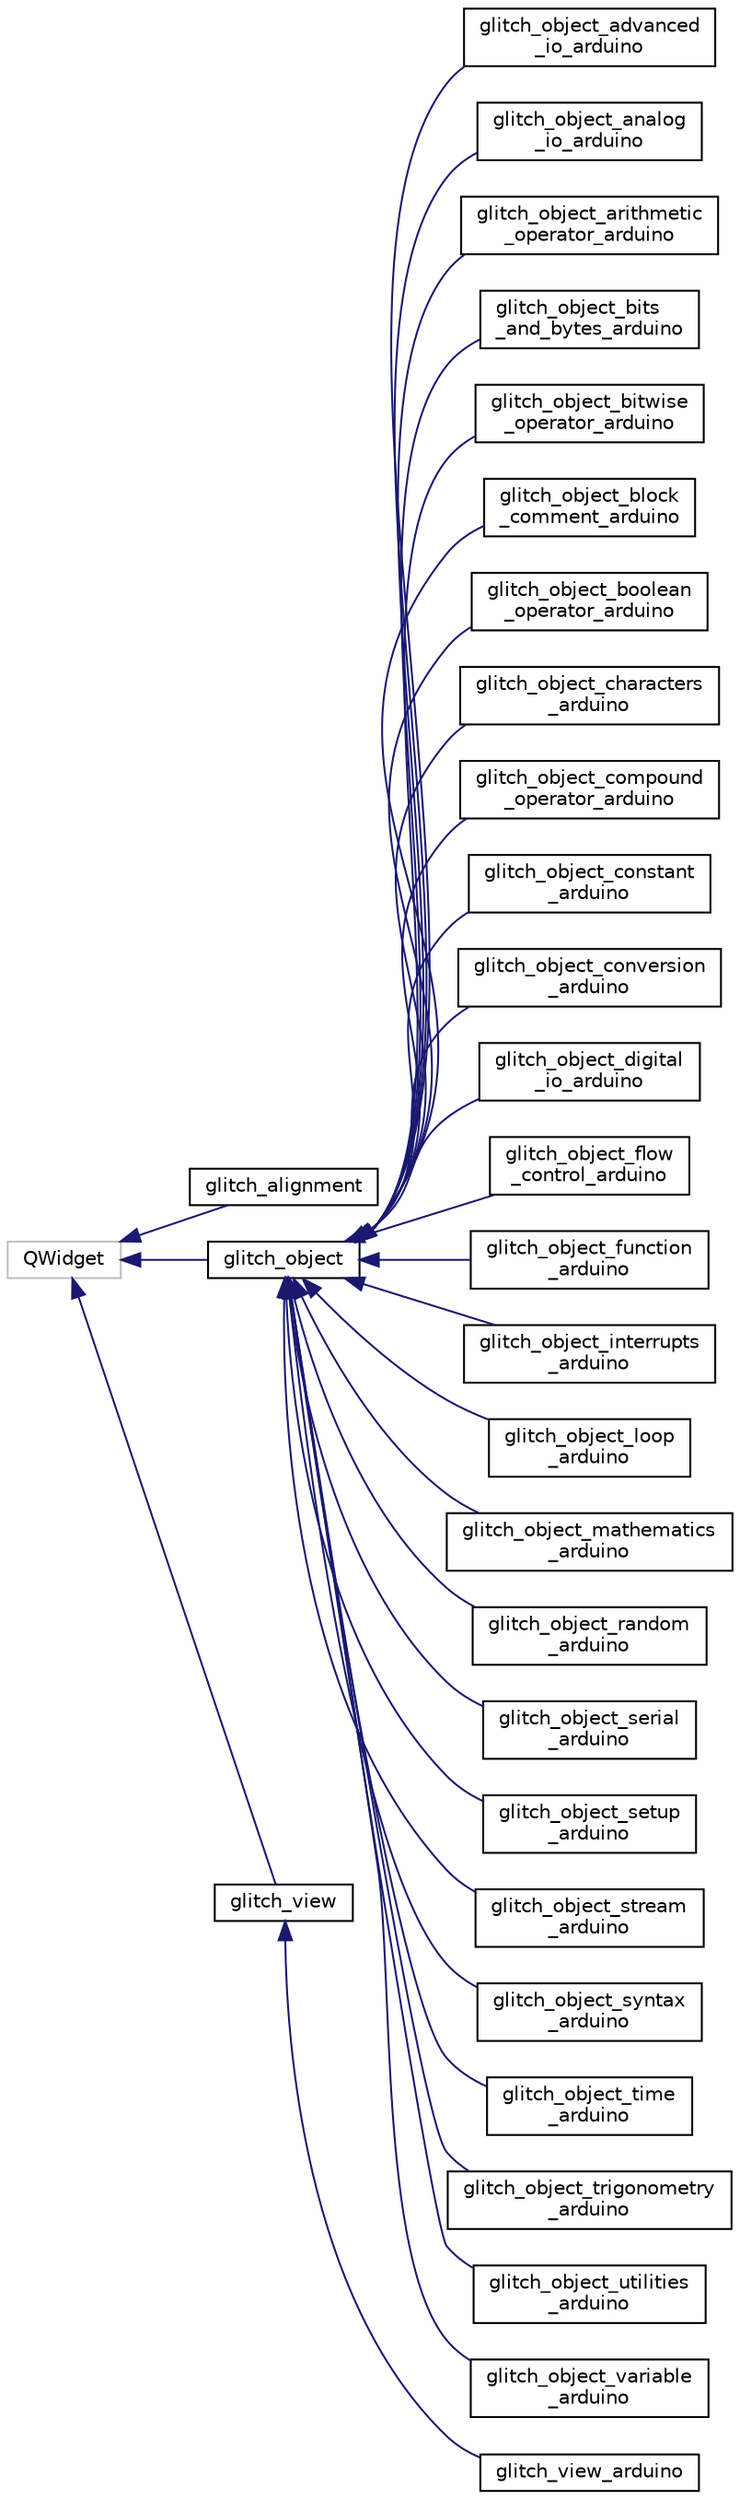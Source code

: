 digraph "Graphical Class Hierarchy"
{
 // LATEX_PDF_SIZE
  edge [fontname="Helvetica",fontsize="10",labelfontname="Helvetica",labelfontsize="10"];
  node [fontname="Helvetica",fontsize="10",shape=record];
  rankdir="LR";
  Node42 [label="QWidget",height=0.2,width=0.4,color="grey75", fillcolor="white", style="filled",tooltip=" "];
  Node42 -> Node0 [dir="back",color="midnightblue",fontsize="10",style="solid",fontname="Helvetica"];
  Node0 [label="glitch_alignment",height=0.2,width=0.4,color="black", fillcolor="white", style="filled",URL="$classglitch__alignment.html",tooltip=" "];
  Node42 -> Node44 [dir="back",color="midnightblue",fontsize="10",style="solid",fontname="Helvetica"];
  Node44 [label="glitch_object",height=0.2,width=0.4,color="black", fillcolor="white", style="filled",URL="$classglitch__object.html",tooltip=" "];
  Node44 -> Node45 [dir="back",color="midnightblue",fontsize="10",style="solid",fontname="Helvetica"];
  Node45 [label="glitch_object_advanced\l_io_arduino",height=0.2,width=0.4,color="black", fillcolor="white", style="filled",URL="$classglitch__object__advanced__io__arduino.html",tooltip=" "];
  Node44 -> Node46 [dir="back",color="midnightblue",fontsize="10",style="solid",fontname="Helvetica"];
  Node46 [label="glitch_object_analog\l_io_arduino",height=0.2,width=0.4,color="black", fillcolor="white", style="filled",URL="$classglitch__object__analog__io__arduino.html",tooltip=" "];
  Node44 -> Node47 [dir="back",color="midnightblue",fontsize="10",style="solid",fontname="Helvetica"];
  Node47 [label="glitch_object_arithmetic\l_operator_arduino",height=0.2,width=0.4,color="black", fillcolor="white", style="filled",URL="$classglitch__object__arithmetic__operator__arduino.html",tooltip=" "];
  Node44 -> Node48 [dir="back",color="midnightblue",fontsize="10",style="solid",fontname="Helvetica"];
  Node48 [label="glitch_object_bits\l_and_bytes_arduino",height=0.2,width=0.4,color="black", fillcolor="white", style="filled",URL="$classglitch__object__bits__and__bytes__arduino.html",tooltip=" "];
  Node44 -> Node49 [dir="back",color="midnightblue",fontsize="10",style="solid",fontname="Helvetica"];
  Node49 [label="glitch_object_bitwise\l_operator_arduino",height=0.2,width=0.4,color="black", fillcolor="white", style="filled",URL="$classglitch__object__bitwise__operator__arduino.html",tooltip=" "];
  Node44 -> Node50 [dir="back",color="midnightblue",fontsize="10",style="solid",fontname="Helvetica"];
  Node50 [label="glitch_object_block\l_comment_arduino",height=0.2,width=0.4,color="black", fillcolor="white", style="filled",URL="$classglitch__object__block__comment__arduino.html",tooltip=" "];
  Node44 -> Node51 [dir="back",color="midnightblue",fontsize="10",style="solid",fontname="Helvetica"];
  Node51 [label="glitch_object_boolean\l_operator_arduino",height=0.2,width=0.4,color="black", fillcolor="white", style="filled",URL="$classglitch__object__boolean__operator__arduino.html",tooltip=" "];
  Node44 -> Node52 [dir="back",color="midnightblue",fontsize="10",style="solid",fontname="Helvetica"];
  Node52 [label="glitch_object_characters\l_arduino",height=0.2,width=0.4,color="black", fillcolor="white", style="filled",URL="$classglitch__object__characters__arduino.html",tooltip=" "];
  Node44 -> Node53 [dir="back",color="midnightblue",fontsize="10",style="solid",fontname="Helvetica"];
  Node53 [label="glitch_object_compound\l_operator_arduino",height=0.2,width=0.4,color="black", fillcolor="white", style="filled",URL="$classglitch__object__compound__operator__arduino.html",tooltip=" "];
  Node44 -> Node54 [dir="back",color="midnightblue",fontsize="10",style="solid",fontname="Helvetica"];
  Node54 [label="glitch_object_constant\l_arduino",height=0.2,width=0.4,color="black", fillcolor="white", style="filled",URL="$classglitch__object__constant__arduino.html",tooltip=" "];
  Node44 -> Node55 [dir="back",color="midnightblue",fontsize="10",style="solid",fontname="Helvetica"];
  Node55 [label="glitch_object_conversion\l_arduino",height=0.2,width=0.4,color="black", fillcolor="white", style="filled",URL="$classglitch__object__conversion__arduino.html",tooltip=" "];
  Node44 -> Node56 [dir="back",color="midnightblue",fontsize="10",style="solid",fontname="Helvetica"];
  Node56 [label="glitch_object_digital\l_io_arduino",height=0.2,width=0.4,color="black", fillcolor="white", style="filled",URL="$classglitch__object__digital__io__arduino.html",tooltip=" "];
  Node44 -> Node57 [dir="back",color="midnightblue",fontsize="10",style="solid",fontname="Helvetica"];
  Node57 [label="glitch_object_flow\l_control_arduino",height=0.2,width=0.4,color="black", fillcolor="white", style="filled",URL="$classglitch__object__flow__control__arduino.html",tooltip=" "];
  Node44 -> Node58 [dir="back",color="midnightblue",fontsize="10",style="solid",fontname="Helvetica"];
  Node58 [label="glitch_object_function\l_arduino",height=0.2,width=0.4,color="black", fillcolor="white", style="filled",URL="$classglitch__object__function__arduino.html",tooltip=" "];
  Node44 -> Node59 [dir="back",color="midnightblue",fontsize="10",style="solid",fontname="Helvetica"];
  Node59 [label="glitch_object_interrupts\l_arduino",height=0.2,width=0.4,color="black", fillcolor="white", style="filled",URL="$classglitch__object__interrupts__arduino.html",tooltip=" "];
  Node44 -> Node60 [dir="back",color="midnightblue",fontsize="10",style="solid",fontname="Helvetica"];
  Node60 [label="glitch_object_loop\l_arduino",height=0.2,width=0.4,color="black", fillcolor="white", style="filled",URL="$classglitch__object__loop__arduino.html",tooltip=" "];
  Node44 -> Node61 [dir="back",color="midnightblue",fontsize="10",style="solid",fontname="Helvetica"];
  Node61 [label="glitch_object_mathematics\l_arduino",height=0.2,width=0.4,color="black", fillcolor="white", style="filled",URL="$classglitch__object__mathematics__arduino.html",tooltip=" "];
  Node44 -> Node62 [dir="back",color="midnightblue",fontsize="10",style="solid",fontname="Helvetica"];
  Node62 [label="glitch_object_random\l_arduino",height=0.2,width=0.4,color="black", fillcolor="white", style="filled",URL="$classglitch__object__random__arduino.html",tooltip=" "];
  Node44 -> Node63 [dir="back",color="midnightblue",fontsize="10",style="solid",fontname="Helvetica"];
  Node63 [label="glitch_object_serial\l_arduino",height=0.2,width=0.4,color="black", fillcolor="white", style="filled",URL="$classglitch__object__serial__arduino.html",tooltip=" "];
  Node44 -> Node64 [dir="back",color="midnightblue",fontsize="10",style="solid",fontname="Helvetica"];
  Node64 [label="glitch_object_setup\l_arduino",height=0.2,width=0.4,color="black", fillcolor="white", style="filled",URL="$classglitch__object__setup__arduino.html",tooltip=" "];
  Node44 -> Node65 [dir="back",color="midnightblue",fontsize="10",style="solid",fontname="Helvetica"];
  Node65 [label="glitch_object_stream\l_arduino",height=0.2,width=0.4,color="black", fillcolor="white", style="filled",URL="$classglitch__object__stream__arduino.html",tooltip=" "];
  Node44 -> Node66 [dir="back",color="midnightblue",fontsize="10",style="solid",fontname="Helvetica"];
  Node66 [label="glitch_object_syntax\l_arduino",height=0.2,width=0.4,color="black", fillcolor="white", style="filled",URL="$classglitch__object__syntax__arduino.html",tooltip=" "];
  Node44 -> Node67 [dir="back",color="midnightblue",fontsize="10",style="solid",fontname="Helvetica"];
  Node67 [label="glitch_object_time\l_arduino",height=0.2,width=0.4,color="black", fillcolor="white", style="filled",URL="$classglitch__object__time__arduino.html",tooltip=" "];
  Node44 -> Node68 [dir="back",color="midnightblue",fontsize="10",style="solid",fontname="Helvetica"];
  Node68 [label="glitch_object_trigonometry\l_arduino",height=0.2,width=0.4,color="black", fillcolor="white", style="filled",URL="$classglitch__object__trigonometry__arduino.html",tooltip=" "];
  Node44 -> Node69 [dir="back",color="midnightblue",fontsize="10",style="solid",fontname="Helvetica"];
  Node69 [label="glitch_object_utilities\l_arduino",height=0.2,width=0.4,color="black", fillcolor="white", style="filled",URL="$classglitch__object__utilities__arduino.html",tooltip=" "];
  Node44 -> Node70 [dir="back",color="midnightblue",fontsize="10",style="solid",fontname="Helvetica"];
  Node70 [label="glitch_object_variable\l_arduino",height=0.2,width=0.4,color="black", fillcolor="white", style="filled",URL="$classglitch__object__variable__arduino.html",tooltip=" "];
  Node42 -> Node71 [dir="back",color="midnightblue",fontsize="10",style="solid",fontname="Helvetica"];
  Node71 [label="glitch_view",height=0.2,width=0.4,color="black", fillcolor="white", style="filled",URL="$classglitch__view.html",tooltip=" "];
  Node71 -> Node72 [dir="back",color="midnightblue",fontsize="10",style="solid",fontname="Helvetica"];
  Node72 [label="glitch_view_arduino",height=0.2,width=0.4,color="black", fillcolor="white", style="filled",URL="$classglitch__view__arduino.html",tooltip=" "];
}
